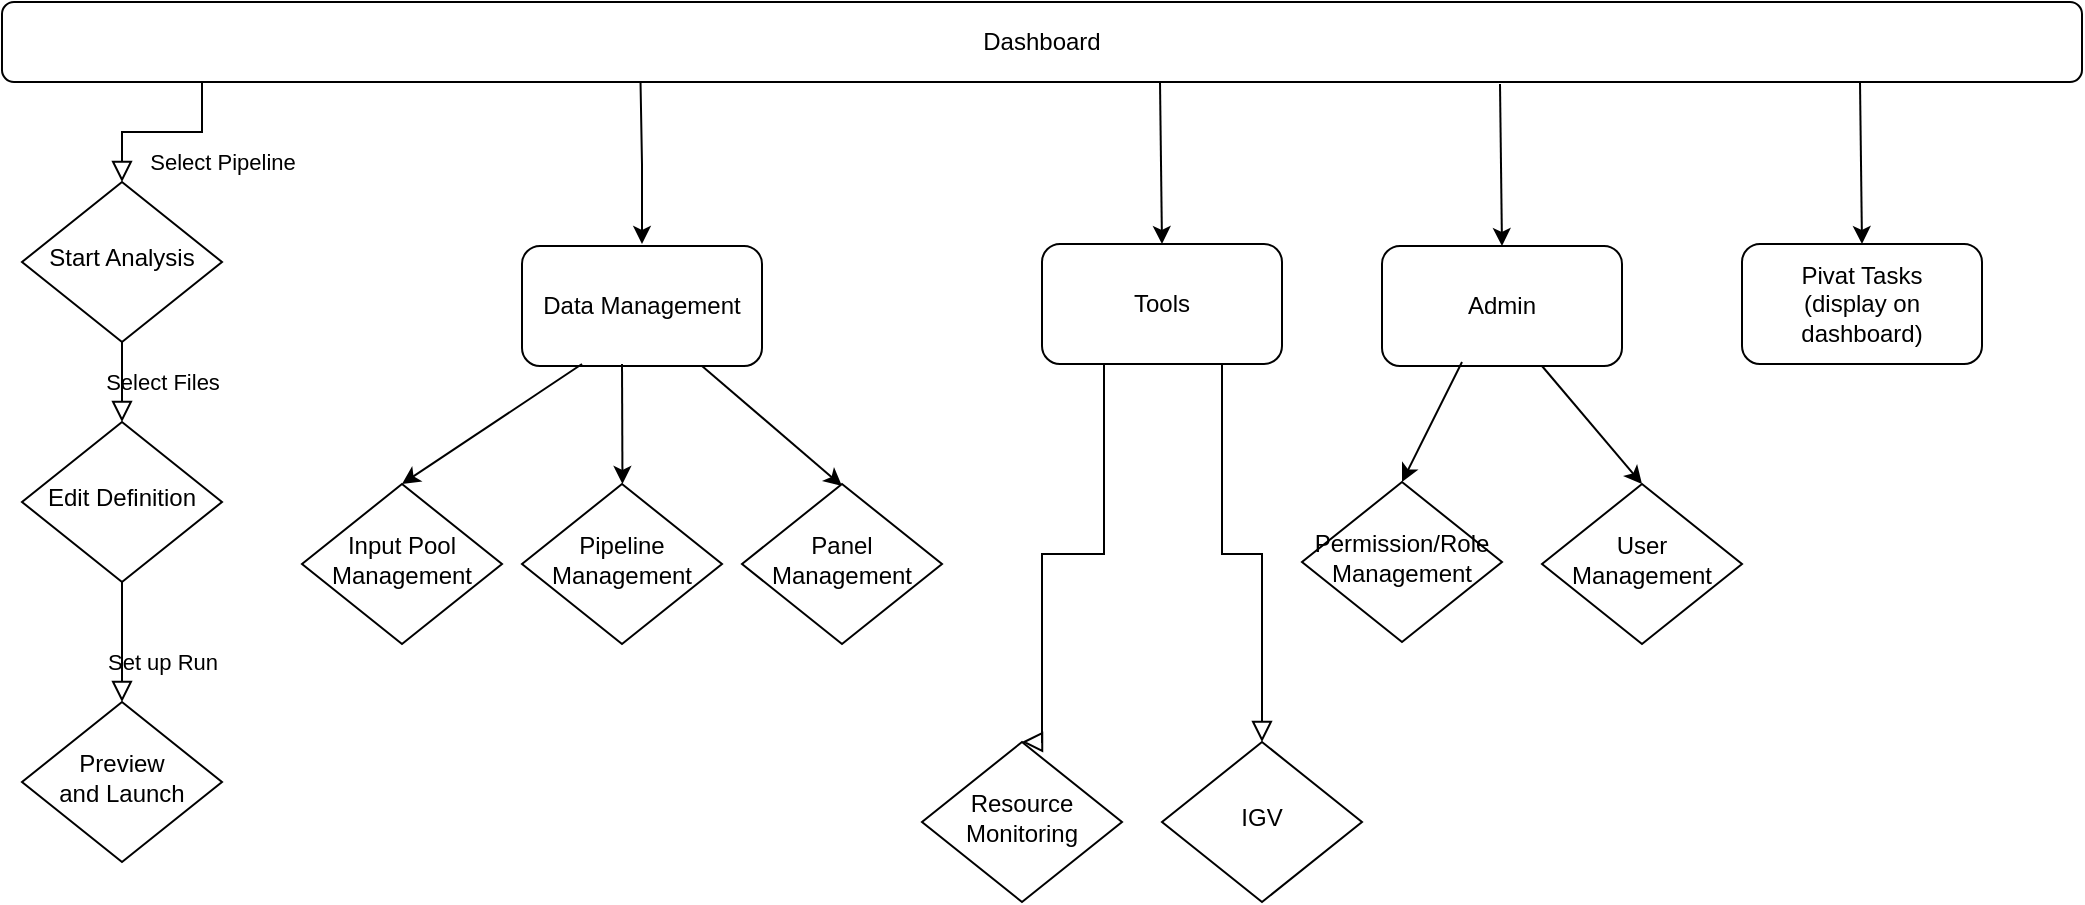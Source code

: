 <mxfile version="21.3.2" type="github">
  <diagram id="C5RBs43oDa-KdzZeNtuy" name="Page-1">
    <mxGraphModel dx="1026" dy="582" grid="1" gridSize="10" guides="1" tooltips="1" connect="1" arrows="1" fold="1" page="1" pageScale="1" pageWidth="827" pageHeight="1169" math="0" shadow="0">
      <root>
        <mxCell id="WIyWlLk6GJQsqaUBKTNV-0" />
        <mxCell id="WIyWlLk6GJQsqaUBKTNV-1" parent="WIyWlLk6GJQsqaUBKTNV-0" />
        <mxCell id="WIyWlLk6GJQsqaUBKTNV-2" value="Select Pipeline" style="rounded=0;html=1;jettySize=auto;orthogonalLoop=1;fontSize=11;endArrow=block;endFill=0;endSize=8;strokeWidth=1;shadow=0;labelBackgroundColor=none;edgeStyle=orthogonalEdgeStyle;" parent="WIyWlLk6GJQsqaUBKTNV-1" source="WIyWlLk6GJQsqaUBKTNV-3" target="WIyWlLk6GJQsqaUBKTNV-6" edge="1">
          <mxGeometry x="-0.444" y="18" relative="1" as="geometry">
            <Array as="points">
              <mxPoint x="260" y="145" />
              <mxPoint x="220" y="145" />
            </Array>
            <mxPoint x="10" y="-3" as="offset" />
          </mxGeometry>
        </mxCell>
        <mxCell id="WIyWlLk6GJQsqaUBKTNV-3" value="Dashboard" style="rounded=1;whiteSpace=wrap;html=1;fontSize=12;glass=0;strokeWidth=1;shadow=0;" parent="WIyWlLk6GJQsqaUBKTNV-1" vertex="1">
          <mxGeometry x="160" y="80" width="1040" height="40" as="geometry" />
        </mxCell>
        <mxCell id="WIyWlLk6GJQsqaUBKTNV-4" value="Select Files" style="rounded=0;html=1;jettySize=auto;orthogonalLoop=1;fontSize=11;endArrow=block;endFill=0;endSize=8;strokeWidth=1;shadow=0;labelBackgroundColor=none;edgeStyle=orthogonalEdgeStyle;" parent="WIyWlLk6GJQsqaUBKTNV-1" source="WIyWlLk6GJQsqaUBKTNV-6" target="WIyWlLk6GJQsqaUBKTNV-10" edge="1">
          <mxGeometry y="20" relative="1" as="geometry">
            <mxPoint as="offset" />
          </mxGeometry>
        </mxCell>
        <mxCell id="WIyWlLk6GJQsqaUBKTNV-6" value="Start Analysis" style="rhombus;whiteSpace=wrap;html=1;shadow=0;fontFamily=Helvetica;fontSize=12;align=center;strokeWidth=1;spacing=6;spacingTop=-4;" parent="WIyWlLk6GJQsqaUBKTNV-1" vertex="1">
          <mxGeometry x="170" y="170" width="100" height="80" as="geometry" />
        </mxCell>
        <mxCell id="WIyWlLk6GJQsqaUBKTNV-8" value="Set up Run" style="rounded=0;html=1;jettySize=auto;orthogonalLoop=1;fontSize=11;endArrow=block;endFill=0;endSize=8;strokeWidth=1;shadow=0;labelBackgroundColor=none;edgeStyle=orthogonalEdgeStyle;" parent="WIyWlLk6GJQsqaUBKTNV-1" source="WIyWlLk6GJQsqaUBKTNV-10" edge="1">
          <mxGeometry x="0.333" y="20" relative="1" as="geometry">
            <mxPoint as="offset" />
            <mxPoint x="220" y="430" as="targetPoint" />
          </mxGeometry>
        </mxCell>
        <mxCell id="WIyWlLk6GJQsqaUBKTNV-10" value="Edit Definition" style="rhombus;whiteSpace=wrap;html=1;shadow=0;fontFamily=Helvetica;fontSize=12;align=center;strokeWidth=1;spacing=6;spacingTop=-4;" parent="WIyWlLk6GJQsqaUBKTNV-1" vertex="1">
          <mxGeometry x="170" y="290" width="100" height="80" as="geometry" />
        </mxCell>
        <mxCell id="r_vhM-KLNuA45PHsS9CR-2" value="Preview&lt;br&gt;and Launch" style="rhombus;whiteSpace=wrap;html=1;shadow=0;fontFamily=Helvetica;fontSize=12;align=center;strokeWidth=1;spacing=6;spacingTop=-4;" vertex="1" parent="WIyWlLk6GJQsqaUBKTNV-1">
          <mxGeometry x="170" y="430" width="100" height="80" as="geometry" />
        </mxCell>
        <mxCell id="r_vhM-KLNuA45PHsS9CR-7" value="" style="endArrow=classic;html=1;rounded=0;exitX=0.369;exitY=0.975;exitDx=0;exitDy=0;exitPerimeter=0;" edge="1" parent="WIyWlLk6GJQsqaUBKTNV-1">
          <mxGeometry width="50" height="50" relative="1" as="geometry">
            <mxPoint x="479.26" y="120" as="sourcePoint" />
            <mxPoint x="480" y="201" as="targetPoint" />
            <Array as="points">
              <mxPoint x="480" y="161" />
            </Array>
          </mxGeometry>
        </mxCell>
        <mxCell id="r_vhM-KLNuA45PHsS9CR-9" value="Data Management" style="rounded=1;whiteSpace=wrap;html=1;" vertex="1" parent="WIyWlLk6GJQsqaUBKTNV-1">
          <mxGeometry x="420" y="202" width="120" height="60" as="geometry" />
        </mxCell>
        <mxCell id="r_vhM-KLNuA45PHsS9CR-10" value="" style="endArrow=classic;html=1;rounded=0;exitX=0.369;exitY=0.975;exitDx=0;exitDy=0;exitPerimeter=0;" edge="1" parent="WIyWlLk6GJQsqaUBKTNV-1">
          <mxGeometry width="50" height="50" relative="1" as="geometry">
            <mxPoint x="739" y="120" as="sourcePoint" />
            <mxPoint x="740" y="201" as="targetPoint" />
          </mxGeometry>
        </mxCell>
        <mxCell id="r_vhM-KLNuA45PHsS9CR-11" value="Tools" style="rounded=1;whiteSpace=wrap;html=1;" vertex="1" parent="WIyWlLk6GJQsqaUBKTNV-1">
          <mxGeometry x="680" y="201" width="120" height="60" as="geometry" />
        </mxCell>
        <mxCell id="r_vhM-KLNuA45PHsS9CR-12" value="" style="rounded=0;html=1;jettySize=auto;orthogonalLoop=1;fontSize=11;endArrow=block;endFill=0;endSize=8;strokeWidth=1;shadow=0;labelBackgroundColor=none;edgeStyle=orthogonalEdgeStyle;" edge="1" parent="WIyWlLk6GJQsqaUBKTNV-1" target="r_vhM-KLNuA45PHsS9CR-13">
          <mxGeometry y="20" relative="1" as="geometry">
            <mxPoint as="offset" />
            <mxPoint x="740" y="261" as="sourcePoint" />
            <Array as="points">
              <mxPoint x="770" y="261" />
              <mxPoint x="770" y="356" />
              <mxPoint x="790" y="356" />
            </Array>
          </mxGeometry>
        </mxCell>
        <mxCell id="r_vhM-KLNuA45PHsS9CR-13" value="IGV" style="rhombus;whiteSpace=wrap;html=1;shadow=0;fontFamily=Helvetica;fontSize=12;align=center;strokeWidth=1;spacing=6;spacingTop=-4;" vertex="1" parent="WIyWlLk6GJQsqaUBKTNV-1">
          <mxGeometry x="740" y="450" width="100" height="80" as="geometry" />
        </mxCell>
        <mxCell id="r_vhM-KLNuA45PHsS9CR-14" value="" style="endArrow=classic;html=1;rounded=0;" edge="1" parent="WIyWlLk6GJQsqaUBKTNV-1">
          <mxGeometry width="50" height="50" relative="1" as="geometry">
            <mxPoint x="510" y="262" as="sourcePoint" />
            <mxPoint x="580" y="322" as="targetPoint" />
          </mxGeometry>
        </mxCell>
        <mxCell id="r_vhM-KLNuA45PHsS9CR-16" value="Panel Management" style="rhombus;whiteSpace=wrap;html=1;shadow=0;fontFamily=Helvetica;fontSize=12;align=center;strokeWidth=1;spacing=6;spacingTop=-4;" vertex="1" parent="WIyWlLk6GJQsqaUBKTNV-1">
          <mxGeometry x="530" y="321" width="100" height="80" as="geometry" />
        </mxCell>
        <mxCell id="r_vhM-KLNuA45PHsS9CR-19" value="Resource&lt;br&gt;Monitoring" style="rhombus;whiteSpace=wrap;html=1;shadow=0;fontFamily=Helvetica;fontSize=12;align=center;strokeWidth=1;spacing=6;spacingTop=-4;" vertex="1" parent="WIyWlLk6GJQsqaUBKTNV-1">
          <mxGeometry x="620" y="450" width="100" height="80" as="geometry" />
        </mxCell>
        <mxCell id="r_vhM-KLNuA45PHsS9CR-20" value="" style="rounded=0;html=1;jettySize=auto;orthogonalLoop=1;fontSize=11;endArrow=block;endFill=0;endSize=8;strokeWidth=1;shadow=0;labelBackgroundColor=none;edgeStyle=orthogonalEdgeStyle;entryX=0.5;entryY=0;entryDx=0;entryDy=0;" edge="1" parent="WIyWlLk6GJQsqaUBKTNV-1" target="r_vhM-KLNuA45PHsS9CR-19">
          <mxGeometry y="20" relative="1" as="geometry">
            <mxPoint as="offset" />
            <mxPoint x="710" y="261" as="sourcePoint" />
            <mxPoint x="760" y="450" as="targetPoint" />
            <Array as="points">
              <mxPoint x="711" y="261" />
              <mxPoint x="711" y="356" />
              <mxPoint x="680" y="356" />
              <mxPoint x="680" y="450" />
            </Array>
          </mxGeometry>
        </mxCell>
        <mxCell id="r_vhM-KLNuA45PHsS9CR-21" value="Pipeline&lt;br&gt;Management" style="rhombus;whiteSpace=wrap;html=1;shadow=0;fontFamily=Helvetica;fontSize=12;align=center;strokeWidth=1;spacing=6;spacingTop=-4;" vertex="1" parent="WIyWlLk6GJQsqaUBKTNV-1">
          <mxGeometry x="420" y="321" width="100" height="80" as="geometry" />
        </mxCell>
        <mxCell id="r_vhM-KLNuA45PHsS9CR-22" value="Input Pool&lt;br&gt;Management" style="rhombus;whiteSpace=wrap;html=1;shadow=0;fontFamily=Helvetica;fontSize=12;align=center;strokeWidth=1;spacing=6;spacingTop=-4;" vertex="1" parent="WIyWlLk6GJQsqaUBKTNV-1">
          <mxGeometry x="310" y="321" width="100" height="80" as="geometry" />
        </mxCell>
        <mxCell id="r_vhM-KLNuA45PHsS9CR-23" value="" style="endArrow=classic;html=1;rounded=0;entryX=0.5;entryY=0;entryDx=0;entryDy=0;" edge="1" parent="WIyWlLk6GJQsqaUBKTNV-1" target="r_vhM-KLNuA45PHsS9CR-22">
          <mxGeometry width="50" height="50" relative="1" as="geometry">
            <mxPoint x="450" y="261" as="sourcePoint" />
            <mxPoint x="370" y="332" as="targetPoint" />
          </mxGeometry>
        </mxCell>
        <mxCell id="r_vhM-KLNuA45PHsS9CR-24" value="" style="endArrow=classic;html=1;rounded=0;" edge="1" parent="WIyWlLk6GJQsqaUBKTNV-1">
          <mxGeometry width="50" height="50" relative="1" as="geometry">
            <mxPoint x="470" y="261" as="sourcePoint" />
            <mxPoint x="470.24" y="321" as="targetPoint" />
          </mxGeometry>
        </mxCell>
        <mxCell id="r_vhM-KLNuA45PHsS9CR-25" value="" style="endArrow=classic;html=1;rounded=0;exitX=0.369;exitY=0.975;exitDx=0;exitDy=0;exitPerimeter=0;" edge="1" parent="WIyWlLk6GJQsqaUBKTNV-1">
          <mxGeometry width="50" height="50" relative="1" as="geometry">
            <mxPoint x="909" y="121" as="sourcePoint" />
            <mxPoint x="910" y="202" as="targetPoint" />
          </mxGeometry>
        </mxCell>
        <mxCell id="r_vhM-KLNuA45PHsS9CR-26" value="Admin" style="rounded=1;whiteSpace=wrap;html=1;" vertex="1" parent="WIyWlLk6GJQsqaUBKTNV-1">
          <mxGeometry x="850" y="202" width="120" height="60" as="geometry" />
        </mxCell>
        <mxCell id="r_vhM-KLNuA45PHsS9CR-27" value="" style="endArrow=classic;html=1;rounded=0;entryX=0.5;entryY=0;entryDx=0;entryDy=0;" edge="1" parent="WIyWlLk6GJQsqaUBKTNV-1" target="r_vhM-KLNuA45PHsS9CR-28">
          <mxGeometry width="50" height="50" relative="1" as="geometry">
            <mxPoint x="930" y="262" as="sourcePoint" />
            <mxPoint x="1000" y="322" as="targetPoint" />
          </mxGeometry>
        </mxCell>
        <mxCell id="r_vhM-KLNuA45PHsS9CR-28" value="User Management" style="rhombus;whiteSpace=wrap;html=1;shadow=0;fontFamily=Helvetica;fontSize=12;align=center;strokeWidth=1;spacing=6;spacingTop=-4;" vertex="1" parent="WIyWlLk6GJQsqaUBKTNV-1">
          <mxGeometry x="930" y="321" width="100" height="80" as="geometry" />
        </mxCell>
        <mxCell id="r_vhM-KLNuA45PHsS9CR-31" value="Permission/Role&lt;br&gt;Management" style="rhombus;whiteSpace=wrap;html=1;shadow=0;fontFamily=Helvetica;fontSize=12;align=center;strokeWidth=1;spacing=6;spacingTop=-4;" vertex="1" parent="WIyWlLk6GJQsqaUBKTNV-1">
          <mxGeometry x="810" y="320" width="100" height="80" as="geometry" />
        </mxCell>
        <mxCell id="r_vhM-KLNuA45PHsS9CR-32" value="" style="endArrow=classic;html=1;rounded=0;entryX=0.5;entryY=0;entryDx=0;entryDy=0;" edge="1" parent="WIyWlLk6GJQsqaUBKTNV-1" target="r_vhM-KLNuA45PHsS9CR-31">
          <mxGeometry width="50" height="50" relative="1" as="geometry">
            <mxPoint x="890" y="260" as="sourcePoint" />
            <mxPoint x="810" y="331" as="targetPoint" />
          </mxGeometry>
        </mxCell>
        <mxCell id="r_vhM-KLNuA45PHsS9CR-36" value="" style="endArrow=classic;html=1;rounded=0;exitX=0.369;exitY=0.975;exitDx=0;exitDy=0;exitPerimeter=0;" edge="1" parent="WIyWlLk6GJQsqaUBKTNV-1">
          <mxGeometry width="50" height="50" relative="1" as="geometry">
            <mxPoint x="1089" y="120" as="sourcePoint" />
            <mxPoint x="1090" y="201" as="targetPoint" />
          </mxGeometry>
        </mxCell>
        <mxCell id="r_vhM-KLNuA45PHsS9CR-37" value="Pivat Tasks&lt;br&gt;(display on dashboard)" style="rounded=1;whiteSpace=wrap;html=1;" vertex="1" parent="WIyWlLk6GJQsqaUBKTNV-1">
          <mxGeometry x="1030" y="201" width="120" height="60" as="geometry" />
        </mxCell>
      </root>
    </mxGraphModel>
  </diagram>
</mxfile>
